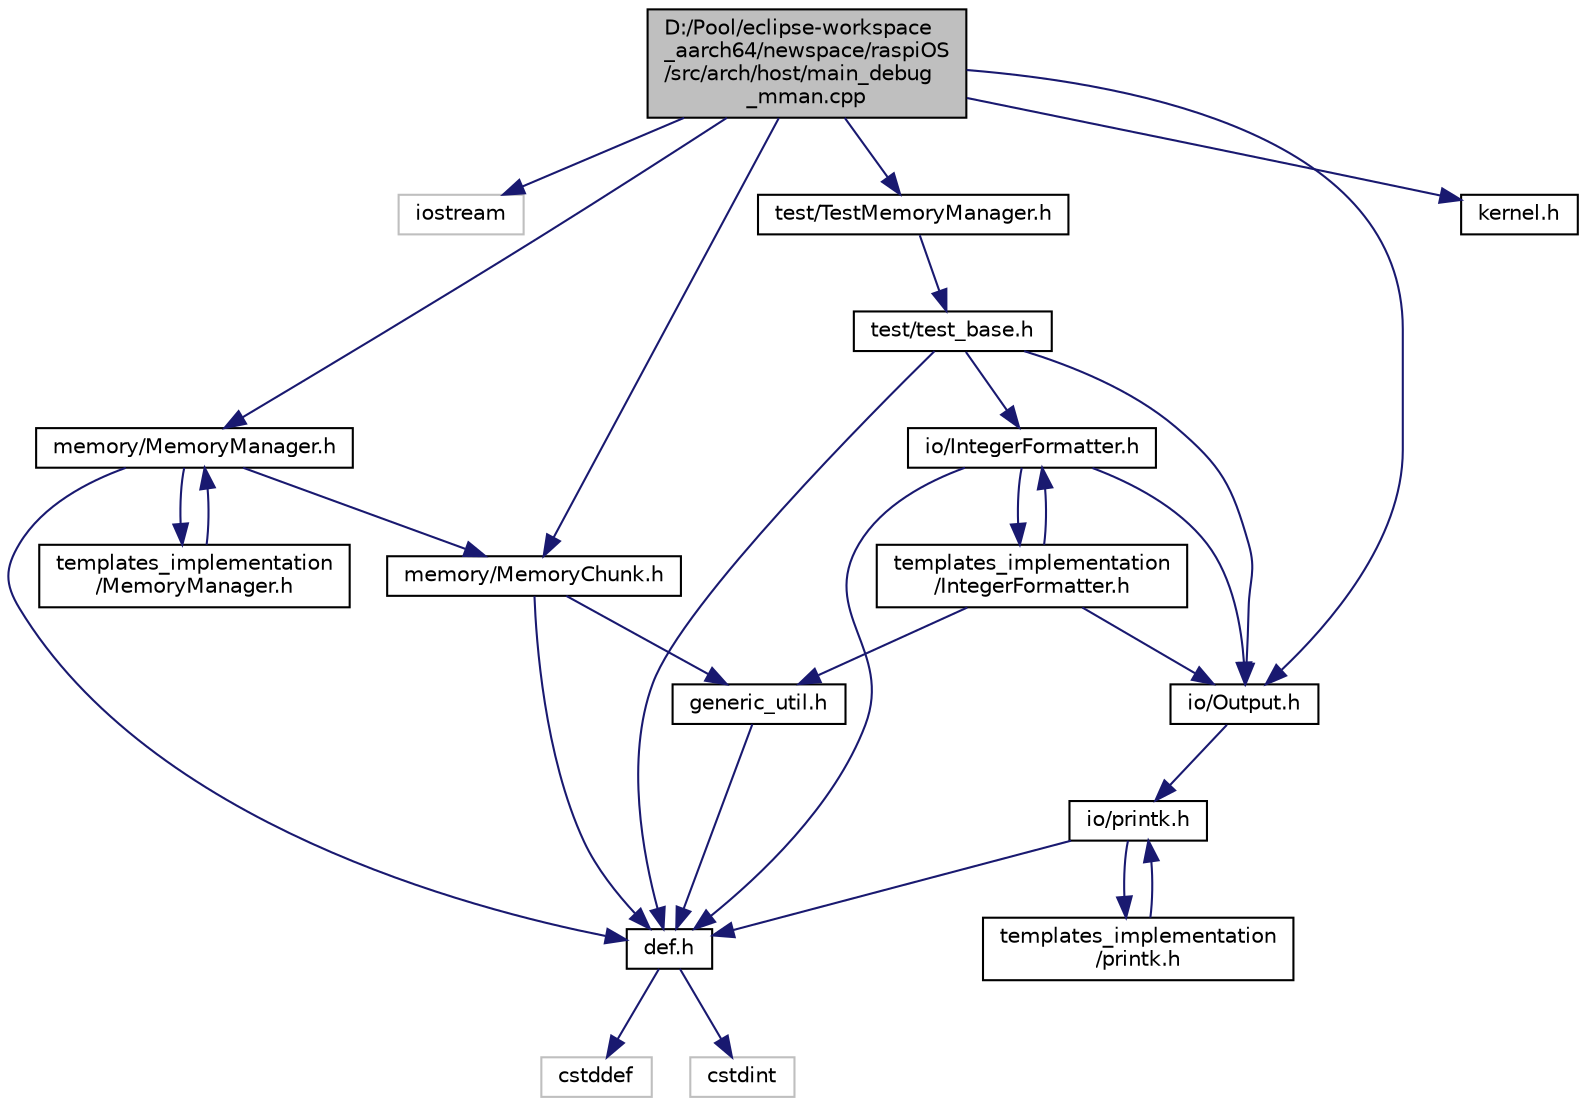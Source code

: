 digraph "D:/Pool/eclipse-workspace_aarch64/newspace/raspiOS/src/arch/host/main_debug_mman.cpp"
{
  edge [fontname="Helvetica",fontsize="10",labelfontname="Helvetica",labelfontsize="10"];
  node [fontname="Helvetica",fontsize="10",shape=record];
  Node2712 [label="D:/Pool/eclipse-workspace\l_aarch64/newspace/raspiOS\l/src/arch/host/main_debug\l_mman.cpp",height=0.2,width=0.4,color="black", fillcolor="grey75", style="filled", fontcolor="black"];
  Node2712 -> Node2713 [color="midnightblue",fontsize="10",style="solid",fontname="Helvetica"];
  Node2713 [label="iostream",height=0.2,width=0.4,color="grey75", fillcolor="white", style="filled"];
  Node2712 -> Node2714 [color="midnightblue",fontsize="10",style="solid",fontname="Helvetica"];
  Node2714 [label="memory/MemoryChunk.h",height=0.2,width=0.4,color="black", fillcolor="white", style="filled",URL="$d9/df6/_memory_chunk_8h.html"];
  Node2714 -> Node2715 [color="midnightblue",fontsize="10",style="solid",fontname="Helvetica"];
  Node2715 [label="def.h",height=0.2,width=0.4,color="black", fillcolor="white", style="filled",URL="$d4/da4/def_8h.html"];
  Node2715 -> Node2716 [color="midnightblue",fontsize="10",style="solid",fontname="Helvetica"];
  Node2716 [label="cstddef",height=0.2,width=0.4,color="grey75", fillcolor="white", style="filled"];
  Node2715 -> Node2717 [color="midnightblue",fontsize="10",style="solid",fontname="Helvetica"];
  Node2717 [label="cstdint",height=0.2,width=0.4,color="grey75", fillcolor="white", style="filled"];
  Node2714 -> Node2718 [color="midnightblue",fontsize="10",style="solid",fontname="Helvetica"];
  Node2718 [label="generic_util.h",height=0.2,width=0.4,color="black", fillcolor="white", style="filled",URL="$d6/d93/generic__util_8h.html"];
  Node2718 -> Node2715 [color="midnightblue",fontsize="10",style="solid",fontname="Helvetica"];
  Node2712 -> Node2719 [color="midnightblue",fontsize="10",style="solid",fontname="Helvetica"];
  Node2719 [label="memory/MemoryManager.h",height=0.2,width=0.4,color="black", fillcolor="white", style="filled",URL="$d6/d76/memory_2_memory_manager_8h.html"];
  Node2719 -> Node2715 [color="midnightblue",fontsize="10",style="solid",fontname="Helvetica"];
  Node2719 -> Node2714 [color="midnightblue",fontsize="10",style="solid",fontname="Helvetica"];
  Node2719 -> Node2720 [color="midnightblue",fontsize="10",style="solid",fontname="Helvetica"];
  Node2720 [label="templates_implementation\l/MemoryManager.h",height=0.2,width=0.4,color="black", fillcolor="white", style="filled",URL="$dd/d2b/templates__implementation_2_memory_manager_8h.html"];
  Node2720 -> Node2719 [color="midnightblue",fontsize="10",style="solid",fontname="Helvetica"];
  Node2712 -> Node2721 [color="midnightblue",fontsize="10",style="solid",fontname="Helvetica"];
  Node2721 [label="test/TestMemoryManager.h",height=0.2,width=0.4,color="black", fillcolor="white", style="filled",URL="$d9/d3b/_test_memory_manager_8h.html"];
  Node2721 -> Node2722 [color="midnightblue",fontsize="10",style="solid",fontname="Helvetica"];
  Node2722 [label="test/test_base.h",height=0.2,width=0.4,color="black", fillcolor="white", style="filled",URL="$dc/d74/test__base_8h.html"];
  Node2722 -> Node2715 [color="midnightblue",fontsize="10",style="solid",fontname="Helvetica"];
  Node2722 -> Node2723 [color="midnightblue",fontsize="10",style="solid",fontname="Helvetica"];
  Node2723 [label="io/Output.h",height=0.2,width=0.4,color="black", fillcolor="white", style="filled",URL="$d6/d77/_output_8h.html"];
  Node2723 -> Node2724 [color="midnightblue",fontsize="10",style="solid",fontname="Helvetica"];
  Node2724 [label="io/printk.h",height=0.2,width=0.4,color="black", fillcolor="white", style="filled",URL="$dd/d17/io_2printk_8h.html"];
  Node2724 -> Node2715 [color="midnightblue",fontsize="10",style="solid",fontname="Helvetica"];
  Node2724 -> Node2725 [color="midnightblue",fontsize="10",style="solid",fontname="Helvetica"];
  Node2725 [label="templates_implementation\l/printk.h",height=0.2,width=0.4,color="black", fillcolor="white", style="filled",URL="$d7/d95/templates__implementation_2printk_8h.html"];
  Node2725 -> Node2724 [color="midnightblue",fontsize="10",style="solid",fontname="Helvetica"];
  Node2722 -> Node2726 [color="midnightblue",fontsize="10",style="solid",fontname="Helvetica"];
  Node2726 [label="io/IntegerFormatter.h",height=0.2,width=0.4,color="black", fillcolor="white", style="filled",URL="$d5/d7b/io_2_integer_formatter_8h.html"];
  Node2726 -> Node2715 [color="midnightblue",fontsize="10",style="solid",fontname="Helvetica"];
  Node2726 -> Node2723 [color="midnightblue",fontsize="10",style="solid",fontname="Helvetica"];
  Node2726 -> Node2727 [color="midnightblue",fontsize="10",style="solid",fontname="Helvetica"];
  Node2727 [label="templates_implementation\l/IntegerFormatter.h",height=0.2,width=0.4,color="black", fillcolor="white", style="filled",URL="$dc/d84/templates__implementation_2_integer_formatter_8h.html"];
  Node2727 -> Node2726 [color="midnightblue",fontsize="10",style="solid",fontname="Helvetica"];
  Node2727 -> Node2718 [color="midnightblue",fontsize="10",style="solid",fontname="Helvetica"];
  Node2727 -> Node2723 [color="midnightblue",fontsize="10",style="solid",fontname="Helvetica"];
  Node2712 -> Node2728 [color="midnightblue",fontsize="10",style="solid",fontname="Helvetica"];
  Node2728 [label="kernel.h",height=0.2,width=0.4,color="black", fillcolor="white", style="filled",URL="$d0/daa/kernel_8h.html"];
  Node2712 -> Node2723 [color="midnightblue",fontsize="10",style="solid",fontname="Helvetica"];
}
